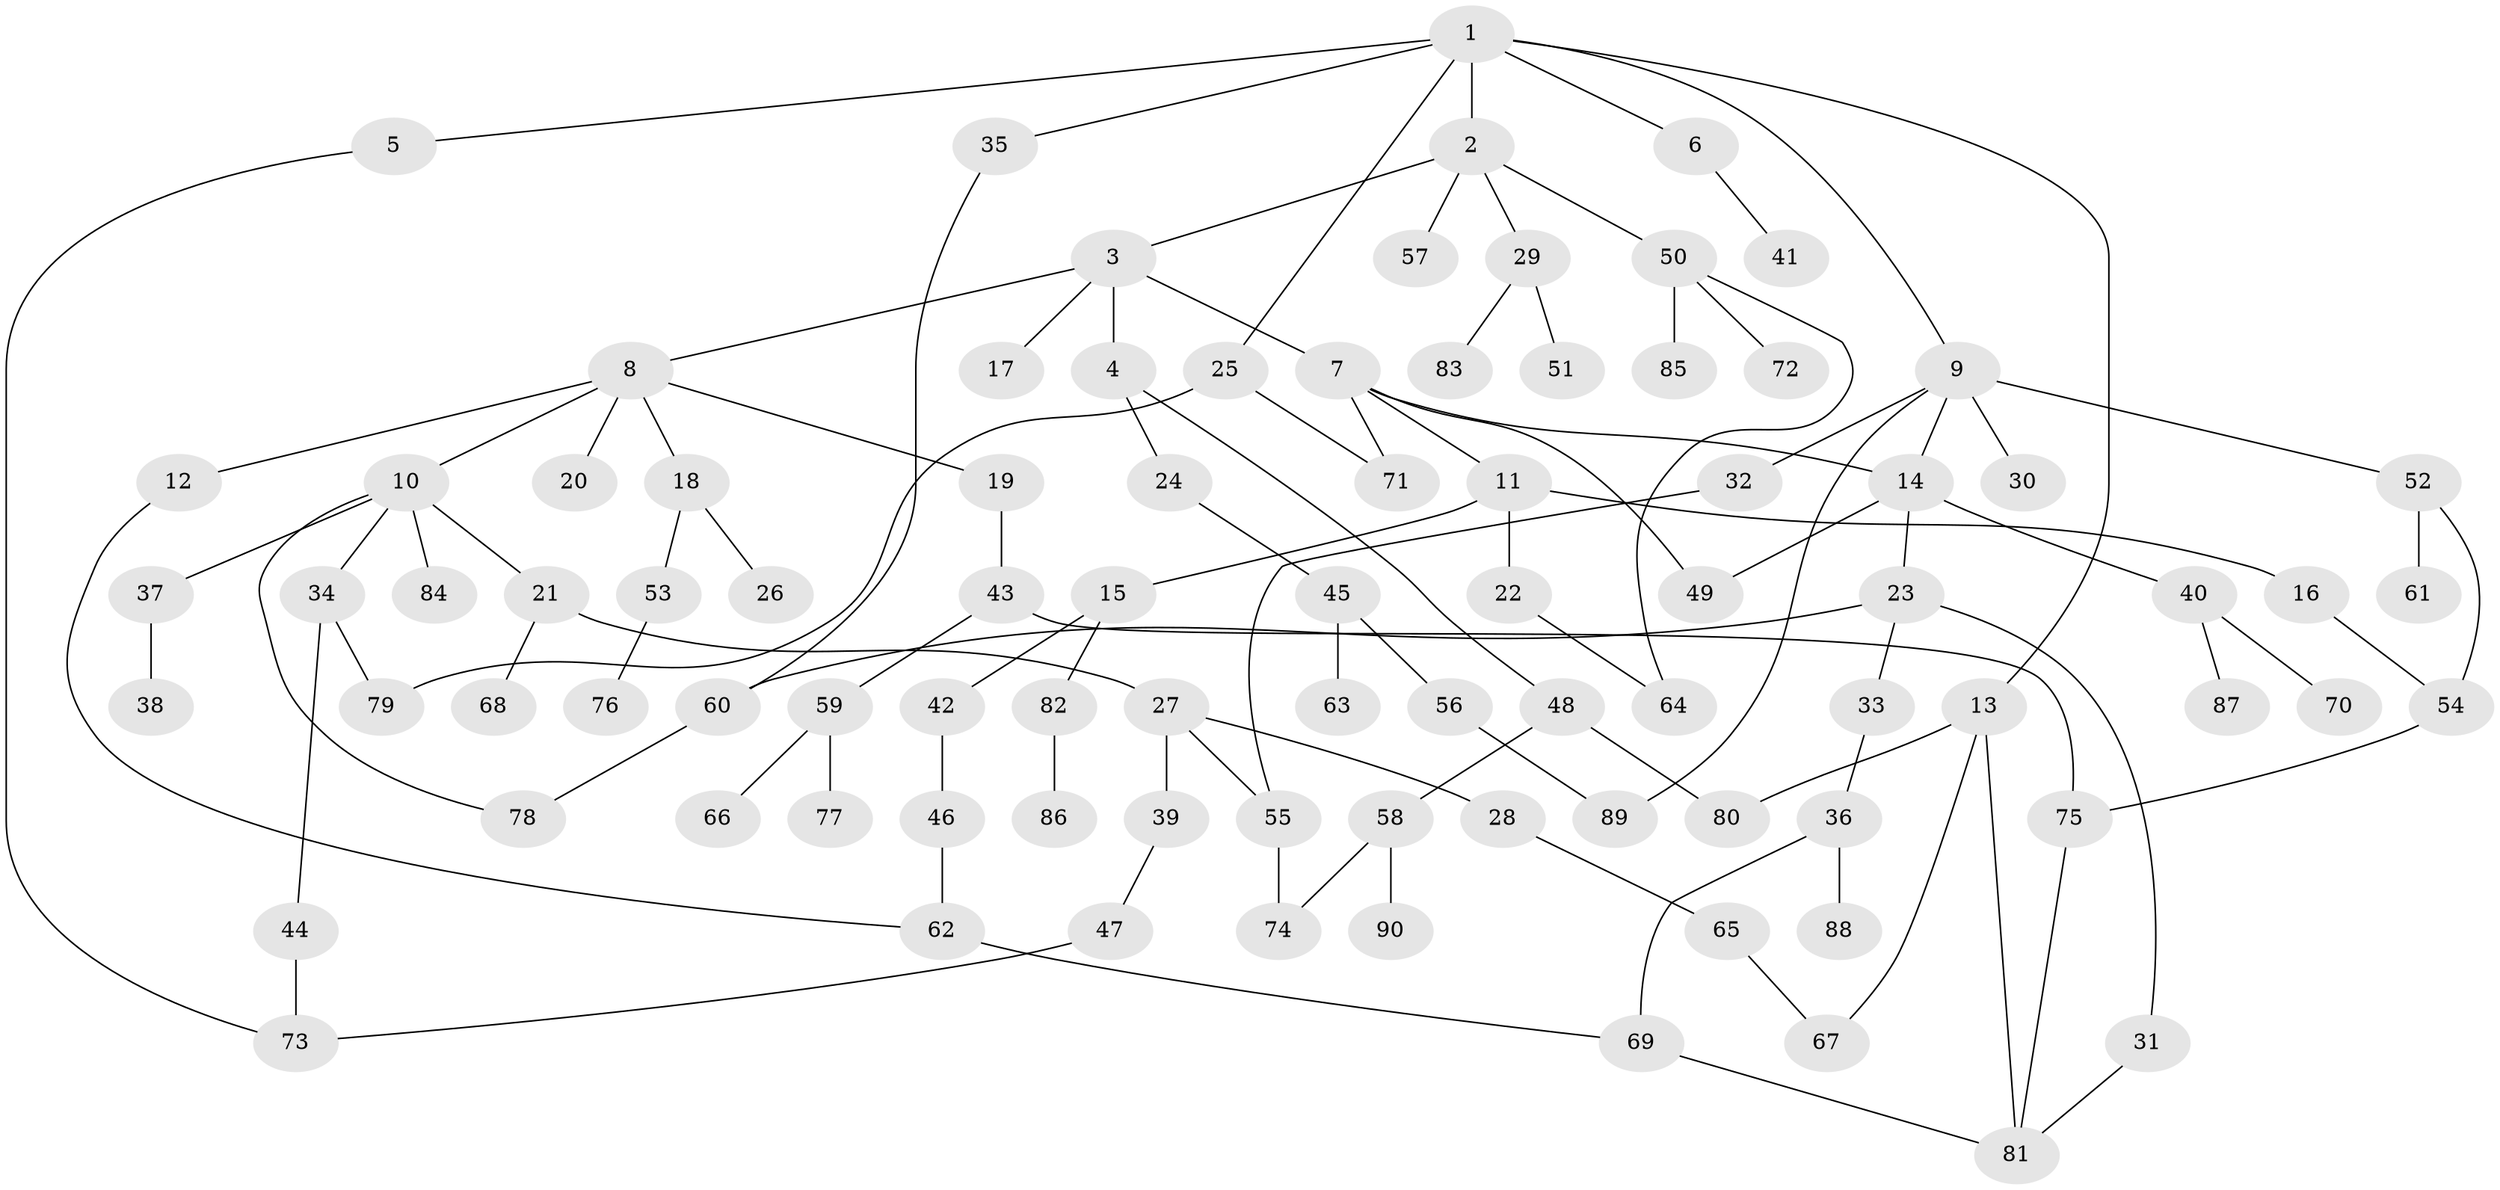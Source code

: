 // Generated by graph-tools (version 1.1) at 2025/49/03/09/25 03:49:19]
// undirected, 90 vertices, 110 edges
graph export_dot {
graph [start="1"]
  node [color=gray90,style=filled];
  1;
  2;
  3;
  4;
  5;
  6;
  7;
  8;
  9;
  10;
  11;
  12;
  13;
  14;
  15;
  16;
  17;
  18;
  19;
  20;
  21;
  22;
  23;
  24;
  25;
  26;
  27;
  28;
  29;
  30;
  31;
  32;
  33;
  34;
  35;
  36;
  37;
  38;
  39;
  40;
  41;
  42;
  43;
  44;
  45;
  46;
  47;
  48;
  49;
  50;
  51;
  52;
  53;
  54;
  55;
  56;
  57;
  58;
  59;
  60;
  61;
  62;
  63;
  64;
  65;
  66;
  67;
  68;
  69;
  70;
  71;
  72;
  73;
  74;
  75;
  76;
  77;
  78;
  79;
  80;
  81;
  82;
  83;
  84;
  85;
  86;
  87;
  88;
  89;
  90;
  1 -- 2;
  1 -- 5;
  1 -- 6;
  1 -- 9;
  1 -- 13;
  1 -- 25;
  1 -- 35;
  2 -- 3;
  2 -- 29;
  2 -- 50;
  2 -- 57;
  3 -- 4;
  3 -- 7;
  3 -- 8;
  3 -- 17;
  4 -- 24;
  4 -- 48;
  5 -- 73;
  6 -- 41;
  7 -- 11;
  7 -- 71;
  7 -- 49;
  7 -- 14;
  8 -- 10;
  8 -- 12;
  8 -- 18;
  8 -- 19;
  8 -- 20;
  9 -- 14;
  9 -- 30;
  9 -- 32;
  9 -- 52;
  9 -- 89;
  10 -- 21;
  10 -- 34;
  10 -- 37;
  10 -- 84;
  10 -- 78;
  11 -- 15;
  11 -- 16;
  11 -- 22;
  12 -- 62;
  13 -- 67;
  13 -- 81;
  13 -- 80;
  14 -- 23;
  14 -- 40;
  14 -- 49;
  15 -- 42;
  15 -- 82;
  16 -- 54;
  18 -- 26;
  18 -- 53;
  19 -- 43;
  21 -- 27;
  21 -- 68;
  22 -- 64;
  23 -- 31;
  23 -- 33;
  23 -- 60;
  24 -- 45;
  25 -- 79;
  25 -- 71;
  27 -- 28;
  27 -- 39;
  27 -- 55;
  28 -- 65;
  29 -- 51;
  29 -- 83;
  31 -- 81;
  32 -- 55;
  33 -- 36;
  34 -- 44;
  34 -- 79;
  35 -- 60;
  36 -- 88;
  36 -- 69;
  37 -- 38;
  39 -- 47;
  40 -- 70;
  40 -- 87;
  42 -- 46;
  43 -- 59;
  43 -- 75;
  44 -- 73;
  45 -- 56;
  45 -- 63;
  46 -- 62;
  47 -- 73;
  48 -- 58;
  48 -- 80;
  50 -- 64;
  50 -- 72;
  50 -- 85;
  52 -- 61;
  52 -- 54;
  53 -- 76;
  54 -- 75;
  55 -- 74;
  56 -- 89;
  58 -- 90;
  58 -- 74;
  59 -- 66;
  59 -- 77;
  60 -- 78;
  62 -- 69;
  65 -- 67;
  69 -- 81;
  75 -- 81;
  82 -- 86;
}
